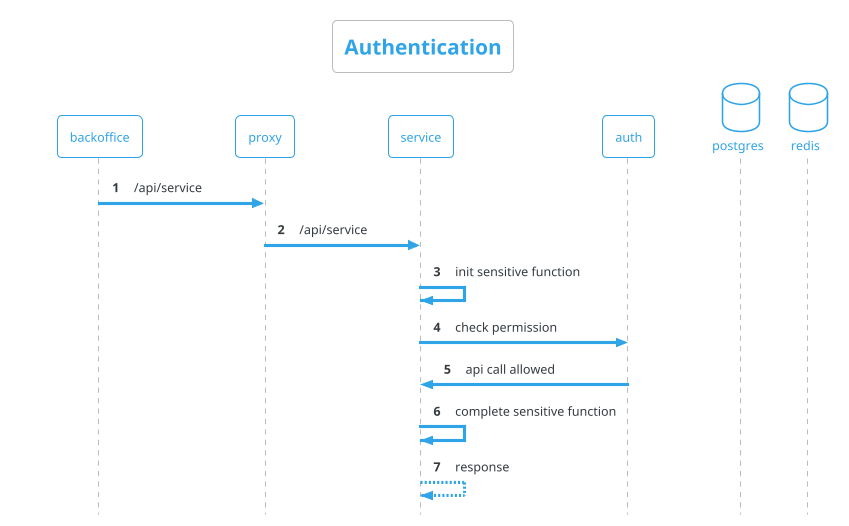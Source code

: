 @startuml fotocasa_lead_integration
!theme cerulean-outline
 
participant "backoffice" as backoffice
participant "proxy" as proxy
participant "service" as service
participant "auth" as auth
database "postgres" as postgres
database "redis" as redis
 
autonumber
autoactivate off
 
skinparam style strictuml
skinparam responseMessageBelowArrow true
skinparam maxMessageSize 250
skinparam backgroundColor white
skinparam DefaultFontName SansSerif
 
title Authentication

backoffice -> proxy: /api/service
proxy -> service: /api/service
service -> service: init sensitive function
service -> auth: check permission
auth -> service: api call allowed
service -> service: complete sensitive function
service --> service: response

@enduml